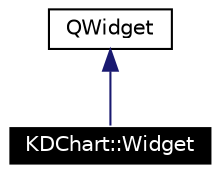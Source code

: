 digraph G
{
  edge [fontname="Helvetica",fontsize=10,labelfontname="Helvetica",labelfontsize=10];
  node [fontname="Helvetica",fontsize=10,shape=record];
  Node613 [label="KDChart::Widget",height=0.2,width=0.4,color="white", fillcolor="black", style="filled" fontcolor="white"];
  Node614 -> Node613 [dir=back,color="midnightblue",fontsize=10,style="solid",fontname="Helvetica"];
  Node614 [label="QWidget",height=0.2,width=0.4,color="black",URL="$class_q_widget.html"];
}
